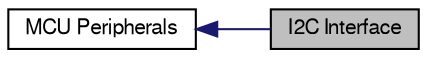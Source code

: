 digraph "I2C Interface"
{
  edge [fontname="FreeSans",fontsize="10",labelfontname="FreeSans",labelfontsize="10"];
  node [fontname="FreeSans",fontsize="10",shape=record];
  rankdir=LR;
  Node0 [label="I2C Interface",height=0.2,width=0.4,color="black", fillcolor="grey75", style="filled", fontcolor="black"];
  Node1 [label="MCU Peripherals",height=0.2,width=0.4,color="black", fillcolor="white", style="filled",URL="$group__mcu__periph.html"];
  Node1->Node0 [shape=plaintext, color="midnightblue", dir="back", style="solid"];
}
